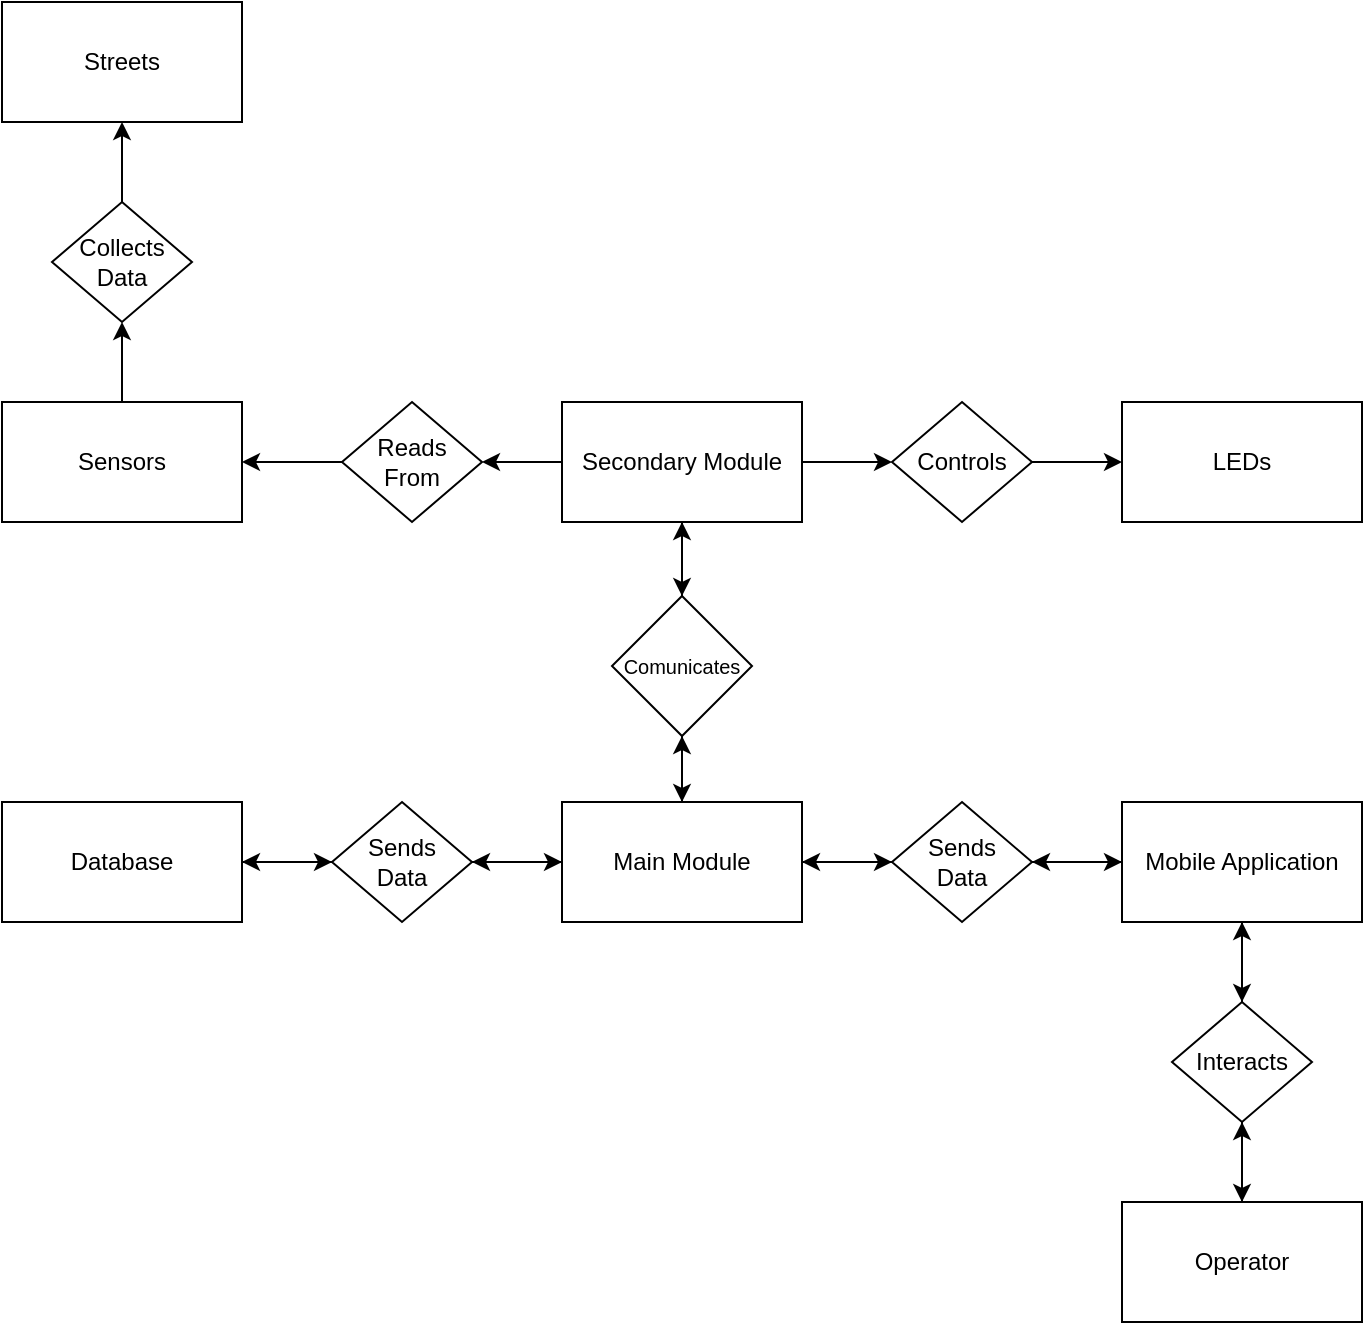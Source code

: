 <mxfile version="15.6.3" type="github">
  <diagram id="GV7fddVUWi21_tPSA-Fl" name="Page-1">
    <mxGraphModel dx="1673" dy="2102" grid="1" gridSize="10" guides="1" tooltips="1" connect="1" arrows="1" fold="1" page="1" pageScale="1" pageWidth="827" pageHeight="1169" math="0" shadow="0">
      <root>
        <mxCell id="0" />
        <mxCell id="1" parent="0" />
        <mxCell id="0AEqZ0coXG4K2BfvZ1Me-50" style="edgeStyle=orthogonalEdgeStyle;rounded=0;orthogonalLoop=1;jettySize=auto;html=1;entryX=0.5;entryY=1;entryDx=0;entryDy=0;fontSize=10;" edge="1" parent="1" source="0AEqZ0coXG4K2BfvZ1Me-2" target="0AEqZ0coXG4K2BfvZ1Me-49">
          <mxGeometry relative="1" as="geometry" />
        </mxCell>
        <mxCell id="0AEqZ0coXG4K2BfvZ1Me-2" value="Sensors" style="rounded=0;whiteSpace=wrap;html=1;" vertex="1" parent="1">
          <mxGeometry x="240" y="160" width="120" height="60" as="geometry" />
        </mxCell>
        <mxCell id="0AEqZ0coXG4K2BfvZ1Me-3" value="Streets" style="rounded=0;whiteSpace=wrap;html=1;" vertex="1" parent="1">
          <mxGeometry x="240" y="-40" width="120" height="60" as="geometry" />
        </mxCell>
        <mxCell id="0AEqZ0coXG4K2BfvZ1Me-14" style="edgeStyle=orthogonalEdgeStyle;rounded=0;orthogonalLoop=1;jettySize=auto;html=1;entryX=0.5;entryY=0;entryDx=0;entryDy=0;" edge="1" parent="1" source="0AEqZ0coXG4K2BfvZ1Me-4" target="0AEqZ0coXG4K2BfvZ1Me-13">
          <mxGeometry relative="1" as="geometry" />
        </mxCell>
        <mxCell id="0AEqZ0coXG4K2BfvZ1Me-21" style="edgeStyle=orthogonalEdgeStyle;rounded=0;orthogonalLoop=1;jettySize=auto;html=1;entryX=1;entryY=0.5;entryDx=0;entryDy=0;" edge="1" parent="1" source="0AEqZ0coXG4K2BfvZ1Me-4" target="0AEqZ0coXG4K2BfvZ1Me-19">
          <mxGeometry relative="1" as="geometry" />
        </mxCell>
        <mxCell id="0AEqZ0coXG4K2BfvZ1Me-25" style="edgeStyle=orthogonalEdgeStyle;rounded=0;orthogonalLoop=1;jettySize=auto;html=1;entryX=0;entryY=0.5;entryDx=0;entryDy=0;fontSize=10;" edge="1" parent="1" source="0AEqZ0coXG4K2BfvZ1Me-4" target="0AEqZ0coXG4K2BfvZ1Me-23">
          <mxGeometry relative="1" as="geometry" />
        </mxCell>
        <mxCell id="0AEqZ0coXG4K2BfvZ1Me-4" value="Secondary Module " style="rounded=0;whiteSpace=wrap;html=1;" vertex="1" parent="1">
          <mxGeometry x="520" y="160" width="120" height="60" as="geometry" />
        </mxCell>
        <mxCell id="0AEqZ0coXG4K2BfvZ1Me-17" style="edgeStyle=orthogonalEdgeStyle;rounded=0;orthogonalLoop=1;jettySize=auto;html=1;entryX=0.5;entryY=1;entryDx=0;entryDy=0;" edge="1" parent="1" source="0AEqZ0coXG4K2BfvZ1Me-5" target="0AEqZ0coXG4K2BfvZ1Me-13">
          <mxGeometry relative="1" as="geometry" />
        </mxCell>
        <mxCell id="0AEqZ0coXG4K2BfvZ1Me-29" style="edgeStyle=orthogonalEdgeStyle;rounded=0;orthogonalLoop=1;jettySize=auto;html=1;entryX=1;entryY=0.5;entryDx=0;entryDy=0;fontSize=10;" edge="1" parent="1" source="0AEqZ0coXG4K2BfvZ1Me-5" target="0AEqZ0coXG4K2BfvZ1Me-28">
          <mxGeometry relative="1" as="geometry" />
        </mxCell>
        <mxCell id="0AEqZ0coXG4K2BfvZ1Me-35" style="edgeStyle=orthogonalEdgeStyle;rounded=0;orthogonalLoop=1;jettySize=auto;html=1;entryX=0;entryY=0.5;entryDx=0;entryDy=0;fontSize=10;" edge="1" parent="1" source="0AEqZ0coXG4K2BfvZ1Me-5" target="0AEqZ0coXG4K2BfvZ1Me-34">
          <mxGeometry relative="1" as="geometry" />
        </mxCell>
        <mxCell id="0AEqZ0coXG4K2BfvZ1Me-5" value="Main Module" style="rounded=0;whiteSpace=wrap;html=1;" vertex="1" parent="1">
          <mxGeometry x="520" y="360" width="120" height="60" as="geometry" />
        </mxCell>
        <mxCell id="0AEqZ0coXG4K2BfvZ1Me-40" style="edgeStyle=orthogonalEdgeStyle;rounded=0;orthogonalLoop=1;jettySize=auto;html=1;fontSize=10;" edge="1" parent="1" source="0AEqZ0coXG4K2BfvZ1Me-6" target="0AEqZ0coXG4K2BfvZ1Me-34">
          <mxGeometry relative="1" as="geometry" />
        </mxCell>
        <mxCell id="0AEqZ0coXG4K2BfvZ1Me-54" style="edgeStyle=orthogonalEdgeStyle;rounded=0;orthogonalLoop=1;jettySize=auto;html=1;entryX=0.5;entryY=0;entryDx=0;entryDy=0;fontSize=10;" edge="1" parent="1" source="0AEqZ0coXG4K2BfvZ1Me-6" target="0AEqZ0coXG4K2BfvZ1Me-52">
          <mxGeometry relative="1" as="geometry" />
        </mxCell>
        <mxCell id="0AEqZ0coXG4K2BfvZ1Me-6" value="Mobile Application" style="rounded=0;whiteSpace=wrap;html=1;" vertex="1" parent="1">
          <mxGeometry x="800" y="360" width="120" height="60" as="geometry" />
        </mxCell>
        <mxCell id="0AEqZ0coXG4K2BfvZ1Me-7" value="LEDs" style="rounded=0;whiteSpace=wrap;html=1;" vertex="1" parent="1">
          <mxGeometry x="800" y="160" width="120" height="60" as="geometry" />
        </mxCell>
        <mxCell id="0AEqZ0coXG4K2BfvZ1Me-15" style="edgeStyle=orthogonalEdgeStyle;rounded=0;orthogonalLoop=1;jettySize=auto;html=1;entryX=0.5;entryY=1;entryDx=0;entryDy=0;" edge="1" parent="1" source="0AEqZ0coXG4K2BfvZ1Me-13" target="0AEqZ0coXG4K2BfvZ1Me-4">
          <mxGeometry relative="1" as="geometry" />
        </mxCell>
        <mxCell id="0AEqZ0coXG4K2BfvZ1Me-16" style="edgeStyle=orthogonalEdgeStyle;rounded=0;orthogonalLoop=1;jettySize=auto;html=1;entryX=0.5;entryY=0;entryDx=0;entryDy=0;" edge="1" parent="1" source="0AEqZ0coXG4K2BfvZ1Me-13" target="0AEqZ0coXG4K2BfvZ1Me-5">
          <mxGeometry relative="1" as="geometry" />
        </mxCell>
        <mxCell id="0AEqZ0coXG4K2BfvZ1Me-13" value="Comunicates" style="rhombus;whiteSpace=wrap;html=1;fontSize=10;" vertex="1" parent="1">
          <mxGeometry x="545" y="257" width="70" height="70" as="geometry" />
        </mxCell>
        <mxCell id="0AEqZ0coXG4K2BfvZ1Me-22" style="edgeStyle=orthogonalEdgeStyle;rounded=0;orthogonalLoop=1;jettySize=auto;html=1;entryX=1;entryY=0.5;entryDx=0;entryDy=0;" edge="1" parent="1" source="0AEqZ0coXG4K2BfvZ1Me-19" target="0AEqZ0coXG4K2BfvZ1Me-2">
          <mxGeometry relative="1" as="geometry" />
        </mxCell>
        <mxCell id="0AEqZ0coXG4K2BfvZ1Me-19" value="&lt;div&gt;Reads &lt;br&gt;&lt;/div&gt;&lt;div&gt;From&lt;/div&gt;" style="rhombus;whiteSpace=wrap;html=1;" vertex="1" parent="1">
          <mxGeometry x="410" y="160" width="70" height="60" as="geometry" />
        </mxCell>
        <mxCell id="0AEqZ0coXG4K2BfvZ1Me-26" style="edgeStyle=orthogonalEdgeStyle;rounded=0;orthogonalLoop=1;jettySize=auto;html=1;entryX=0;entryY=0.5;entryDx=0;entryDy=0;fontSize=10;" edge="1" parent="1" source="0AEqZ0coXG4K2BfvZ1Me-23" target="0AEqZ0coXG4K2BfvZ1Me-7">
          <mxGeometry relative="1" as="geometry" />
        </mxCell>
        <mxCell id="0AEqZ0coXG4K2BfvZ1Me-23" value="Controls" style="rhombus;whiteSpace=wrap;html=1;" vertex="1" parent="1">
          <mxGeometry x="685" y="160" width="70" height="60" as="geometry" />
        </mxCell>
        <mxCell id="0AEqZ0coXG4K2BfvZ1Me-31" style="edgeStyle=orthogonalEdgeStyle;rounded=0;orthogonalLoop=1;jettySize=auto;html=1;entryX=0;entryY=0.5;entryDx=0;entryDy=0;fontSize=10;" edge="1" parent="1" source="0AEqZ0coXG4K2BfvZ1Me-27" target="0AEqZ0coXG4K2BfvZ1Me-28">
          <mxGeometry relative="1" as="geometry" />
        </mxCell>
        <mxCell id="0AEqZ0coXG4K2BfvZ1Me-27" value="Database" style="rounded=0;whiteSpace=wrap;html=1;" vertex="1" parent="1">
          <mxGeometry x="240" y="360" width="120" height="60" as="geometry" />
        </mxCell>
        <mxCell id="0AEqZ0coXG4K2BfvZ1Me-30" style="edgeStyle=orthogonalEdgeStyle;rounded=0;orthogonalLoop=1;jettySize=auto;html=1;entryX=0;entryY=0.5;entryDx=0;entryDy=0;fontSize=10;" edge="1" parent="1" source="0AEqZ0coXG4K2BfvZ1Me-28" target="0AEqZ0coXG4K2BfvZ1Me-5">
          <mxGeometry relative="1" as="geometry" />
        </mxCell>
        <mxCell id="0AEqZ0coXG4K2BfvZ1Me-32" style="edgeStyle=orthogonalEdgeStyle;rounded=0;orthogonalLoop=1;jettySize=auto;html=1;entryX=1;entryY=0.5;entryDx=0;entryDy=0;fontSize=10;" edge="1" parent="1" source="0AEqZ0coXG4K2BfvZ1Me-28" target="0AEqZ0coXG4K2BfvZ1Me-27">
          <mxGeometry relative="1" as="geometry" />
        </mxCell>
        <mxCell id="0AEqZ0coXG4K2BfvZ1Me-28" value="&lt;div&gt;Sends &lt;br&gt;&lt;/div&gt;&lt;div&gt;Data&lt;/div&gt;" style="rhombus;whiteSpace=wrap;html=1;" vertex="1" parent="1">
          <mxGeometry x="405" y="360" width="70" height="60" as="geometry" />
        </mxCell>
        <mxCell id="0AEqZ0coXG4K2BfvZ1Me-36" style="edgeStyle=orthogonalEdgeStyle;rounded=0;orthogonalLoop=1;jettySize=auto;html=1;entryX=0;entryY=0.5;entryDx=0;entryDy=0;fontSize=10;" edge="1" parent="1" source="0AEqZ0coXG4K2BfvZ1Me-34" target="0AEqZ0coXG4K2BfvZ1Me-6">
          <mxGeometry relative="1" as="geometry" />
        </mxCell>
        <mxCell id="0AEqZ0coXG4K2BfvZ1Me-39" style="edgeStyle=orthogonalEdgeStyle;rounded=0;orthogonalLoop=1;jettySize=auto;html=1;entryX=1;entryY=0.5;entryDx=0;entryDy=0;fontSize=10;" edge="1" parent="1" source="0AEqZ0coXG4K2BfvZ1Me-34" target="0AEqZ0coXG4K2BfvZ1Me-5">
          <mxGeometry relative="1" as="geometry" />
        </mxCell>
        <mxCell id="0AEqZ0coXG4K2BfvZ1Me-34" value="&lt;div&gt;Sends &lt;br&gt;&lt;/div&gt;&lt;div&gt;Data&lt;/div&gt;" style="rhombus;whiteSpace=wrap;html=1;" vertex="1" parent="1">
          <mxGeometry x="685" y="360" width="70" height="60" as="geometry" />
        </mxCell>
        <mxCell id="0AEqZ0coXG4K2BfvZ1Me-51" style="edgeStyle=orthogonalEdgeStyle;rounded=0;orthogonalLoop=1;jettySize=auto;html=1;entryX=0.5;entryY=1;entryDx=0;entryDy=0;fontSize=10;" edge="1" parent="1" source="0AEqZ0coXG4K2BfvZ1Me-49" target="0AEqZ0coXG4K2BfvZ1Me-3">
          <mxGeometry relative="1" as="geometry" />
        </mxCell>
        <mxCell id="0AEqZ0coXG4K2BfvZ1Me-49" value="Collects Data" style="rhombus;whiteSpace=wrap;html=1;" vertex="1" parent="1">
          <mxGeometry x="265" y="60" width="70" height="60" as="geometry" />
        </mxCell>
        <mxCell id="0AEqZ0coXG4K2BfvZ1Me-55" style="edgeStyle=orthogonalEdgeStyle;rounded=0;orthogonalLoop=1;jettySize=auto;html=1;exitX=0.5;exitY=1;exitDx=0;exitDy=0;fontSize=10;" edge="1" parent="1" source="0AEqZ0coXG4K2BfvZ1Me-52" target="0AEqZ0coXG4K2BfvZ1Me-53">
          <mxGeometry relative="1" as="geometry" />
        </mxCell>
        <mxCell id="0AEqZ0coXG4K2BfvZ1Me-58" style="edgeStyle=orthogonalEdgeStyle;rounded=0;orthogonalLoop=1;jettySize=auto;html=1;entryX=0.5;entryY=1;entryDx=0;entryDy=0;fontSize=10;" edge="1" parent="1" source="0AEqZ0coXG4K2BfvZ1Me-52" target="0AEqZ0coXG4K2BfvZ1Me-6">
          <mxGeometry relative="1" as="geometry" />
        </mxCell>
        <mxCell id="0AEqZ0coXG4K2BfvZ1Me-52" value="Interacts" style="rhombus;whiteSpace=wrap;html=1;" vertex="1" parent="1">
          <mxGeometry x="825" y="460" width="70" height="60" as="geometry" />
        </mxCell>
        <mxCell id="0AEqZ0coXG4K2BfvZ1Me-57" style="edgeStyle=orthogonalEdgeStyle;rounded=0;orthogonalLoop=1;jettySize=auto;html=1;fontSize=10;" edge="1" parent="1" source="0AEqZ0coXG4K2BfvZ1Me-53" target="0AEqZ0coXG4K2BfvZ1Me-52">
          <mxGeometry relative="1" as="geometry" />
        </mxCell>
        <mxCell id="0AEqZ0coXG4K2BfvZ1Me-53" value="Operator" style="rounded=0;whiteSpace=wrap;html=1;" vertex="1" parent="1">
          <mxGeometry x="800" y="560" width="120" height="60" as="geometry" />
        </mxCell>
      </root>
    </mxGraphModel>
  </diagram>
</mxfile>
